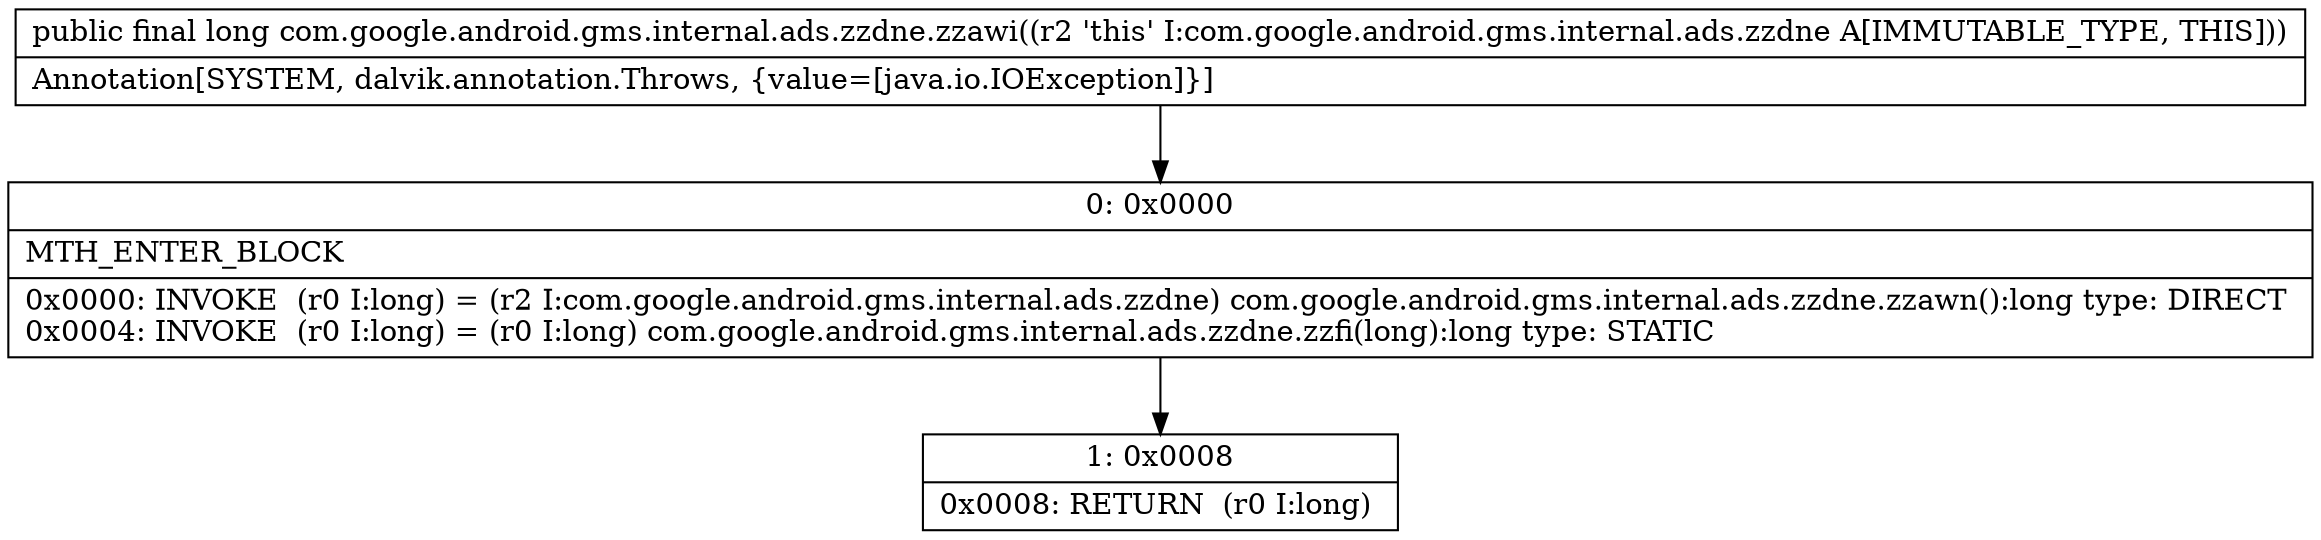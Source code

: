 digraph "CFG forcom.google.android.gms.internal.ads.zzdne.zzawi()J" {
Node_0 [shape=record,label="{0\:\ 0x0000|MTH_ENTER_BLOCK\l|0x0000: INVOKE  (r0 I:long) = (r2 I:com.google.android.gms.internal.ads.zzdne) com.google.android.gms.internal.ads.zzdne.zzawn():long type: DIRECT \l0x0004: INVOKE  (r0 I:long) = (r0 I:long) com.google.android.gms.internal.ads.zzdne.zzfi(long):long type: STATIC \l}"];
Node_1 [shape=record,label="{1\:\ 0x0008|0x0008: RETURN  (r0 I:long) \l}"];
MethodNode[shape=record,label="{public final long com.google.android.gms.internal.ads.zzdne.zzawi((r2 'this' I:com.google.android.gms.internal.ads.zzdne A[IMMUTABLE_TYPE, THIS]))  | Annotation[SYSTEM, dalvik.annotation.Throws, \{value=[java.io.IOException]\}]\l}"];
MethodNode -> Node_0;
Node_0 -> Node_1;
}

